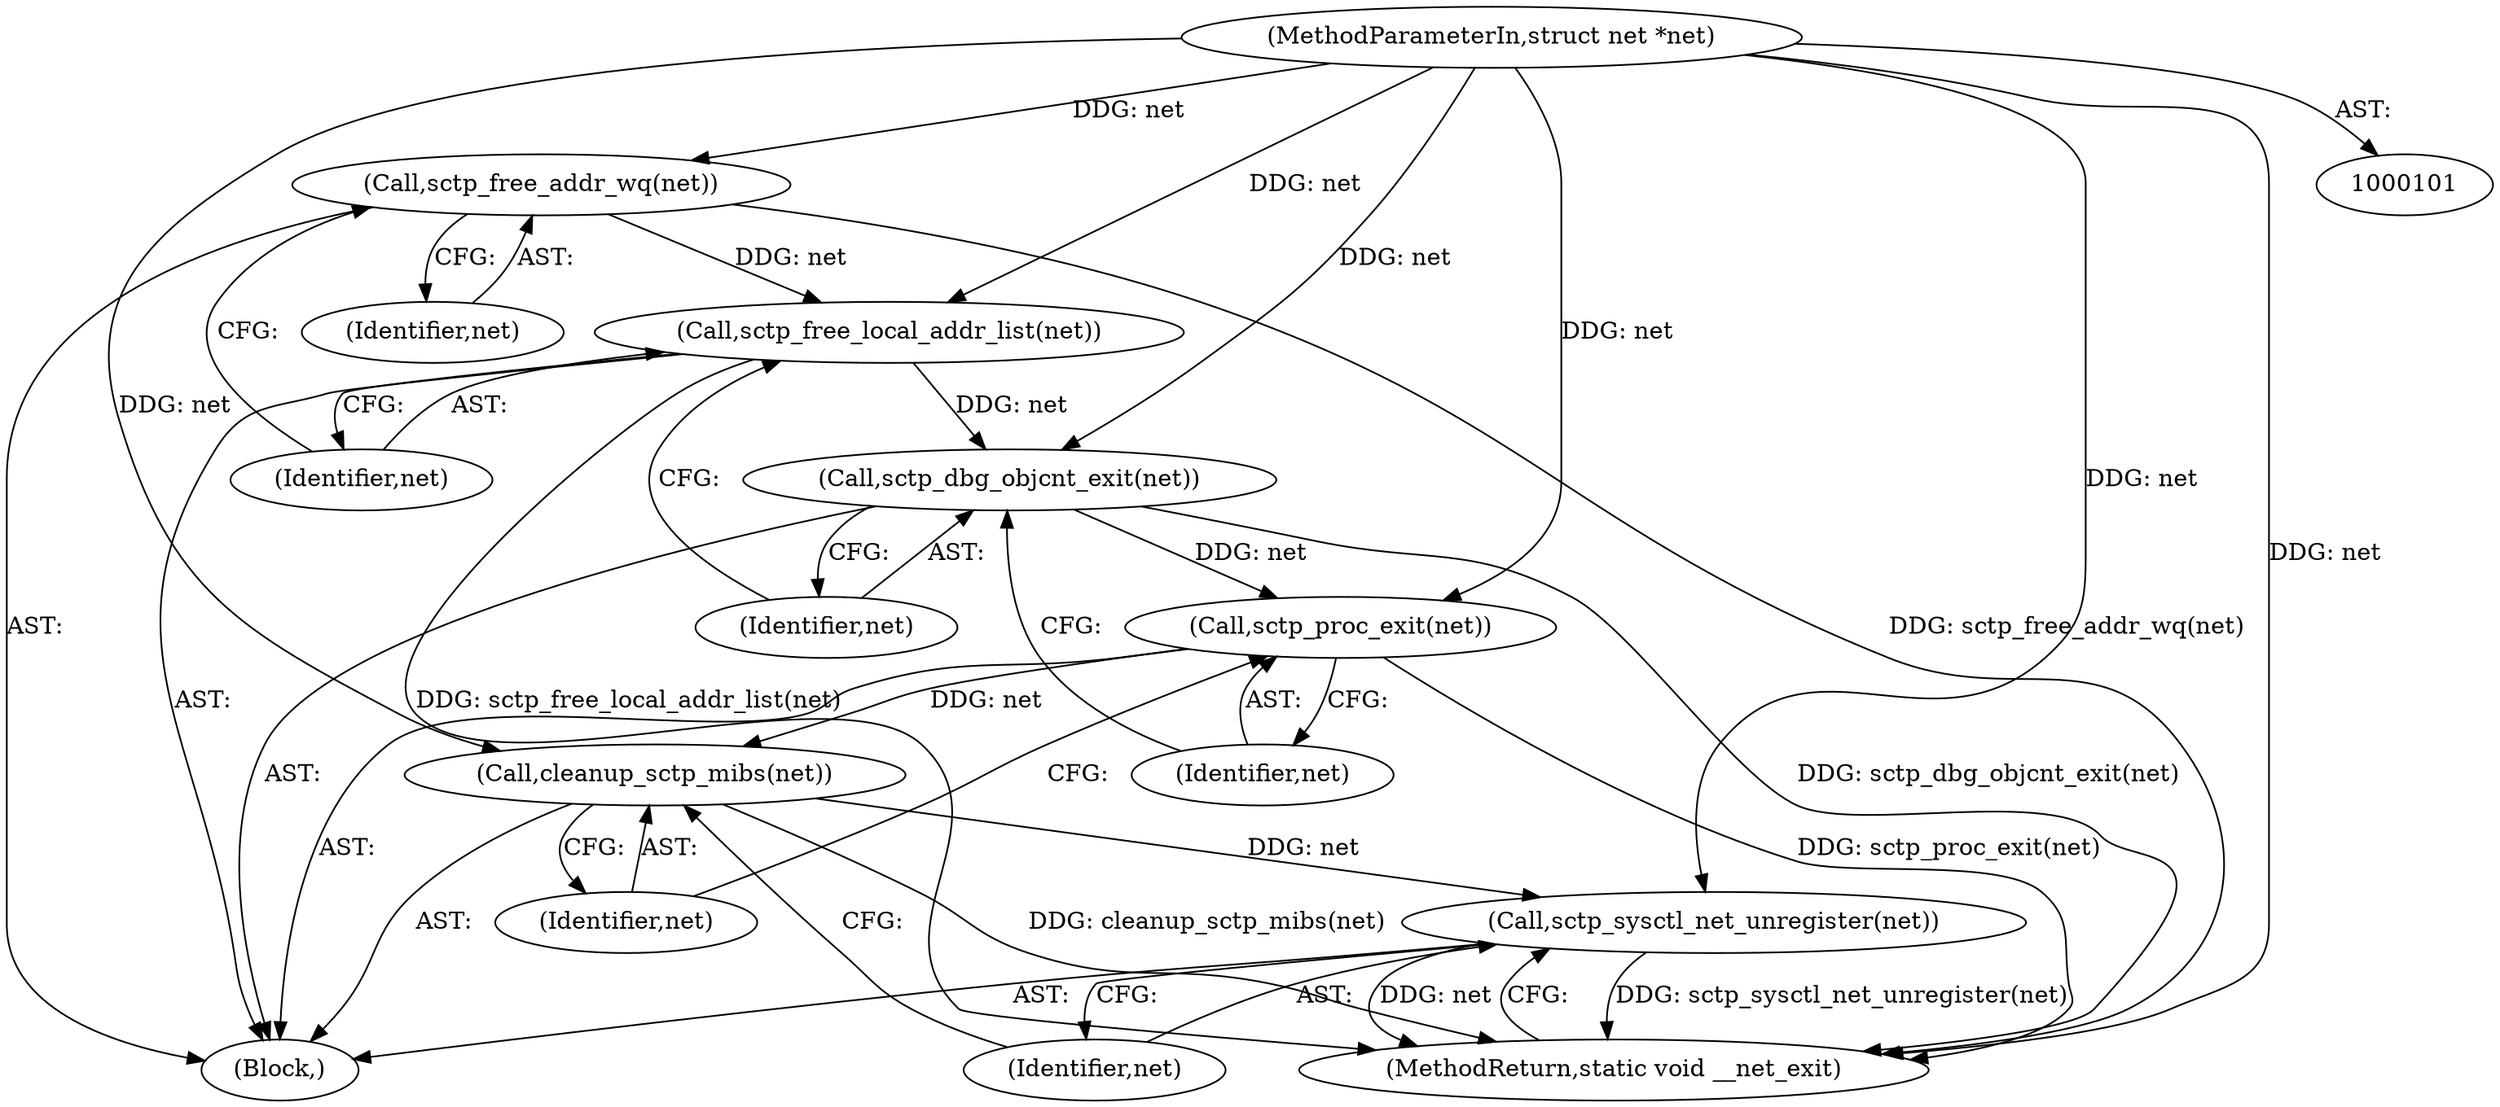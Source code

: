 digraph "0_linux_8e2d61e0aed2b7c4ecb35844fe07e0b2b762dee4_1@API" {
"1000104" [label="(Call,sctp_free_addr_wq(net))"];
"1000102" [label="(MethodParameterIn,struct net *net)"];
"1000106" [label="(Call,sctp_free_local_addr_list(net))"];
"1000108" [label="(Call,sctp_dbg_objcnt_exit(net))"];
"1000110" [label="(Call,sctp_proc_exit(net))"];
"1000112" [label="(Call,cleanup_sctp_mibs(net))"];
"1000114" [label="(Call,sctp_sysctl_net_unregister(net))"];
"1000108" [label="(Call,sctp_dbg_objcnt_exit(net))"];
"1000115" [label="(Identifier,net)"];
"1000103" [label="(Block,)"];
"1000116" [label="(MethodReturn,static void __net_exit)"];
"1000104" [label="(Call,sctp_free_addr_wq(net))"];
"1000110" [label="(Call,sctp_proc_exit(net))"];
"1000112" [label="(Call,cleanup_sctp_mibs(net))"];
"1000102" [label="(MethodParameterIn,struct net *net)"];
"1000114" [label="(Call,sctp_sysctl_net_unregister(net))"];
"1000109" [label="(Identifier,net)"];
"1000111" [label="(Identifier,net)"];
"1000113" [label="(Identifier,net)"];
"1000105" [label="(Identifier,net)"];
"1000106" [label="(Call,sctp_free_local_addr_list(net))"];
"1000107" [label="(Identifier,net)"];
"1000104" -> "1000103"  [label="AST: "];
"1000104" -> "1000105"  [label="CFG: "];
"1000105" -> "1000104"  [label="AST: "];
"1000107" -> "1000104"  [label="CFG: "];
"1000104" -> "1000116"  [label="DDG: sctp_free_addr_wq(net)"];
"1000102" -> "1000104"  [label="DDG: net"];
"1000104" -> "1000106"  [label="DDG: net"];
"1000102" -> "1000101"  [label="AST: "];
"1000102" -> "1000116"  [label="DDG: net"];
"1000102" -> "1000106"  [label="DDG: net"];
"1000102" -> "1000108"  [label="DDG: net"];
"1000102" -> "1000110"  [label="DDG: net"];
"1000102" -> "1000112"  [label="DDG: net"];
"1000102" -> "1000114"  [label="DDG: net"];
"1000106" -> "1000103"  [label="AST: "];
"1000106" -> "1000107"  [label="CFG: "];
"1000107" -> "1000106"  [label="AST: "];
"1000109" -> "1000106"  [label="CFG: "];
"1000106" -> "1000116"  [label="DDG: sctp_free_local_addr_list(net)"];
"1000106" -> "1000108"  [label="DDG: net"];
"1000108" -> "1000103"  [label="AST: "];
"1000108" -> "1000109"  [label="CFG: "];
"1000109" -> "1000108"  [label="AST: "];
"1000111" -> "1000108"  [label="CFG: "];
"1000108" -> "1000116"  [label="DDG: sctp_dbg_objcnt_exit(net)"];
"1000108" -> "1000110"  [label="DDG: net"];
"1000110" -> "1000103"  [label="AST: "];
"1000110" -> "1000111"  [label="CFG: "];
"1000111" -> "1000110"  [label="AST: "];
"1000113" -> "1000110"  [label="CFG: "];
"1000110" -> "1000116"  [label="DDG: sctp_proc_exit(net)"];
"1000110" -> "1000112"  [label="DDG: net"];
"1000112" -> "1000103"  [label="AST: "];
"1000112" -> "1000113"  [label="CFG: "];
"1000113" -> "1000112"  [label="AST: "];
"1000115" -> "1000112"  [label="CFG: "];
"1000112" -> "1000116"  [label="DDG: cleanup_sctp_mibs(net)"];
"1000112" -> "1000114"  [label="DDG: net"];
"1000114" -> "1000103"  [label="AST: "];
"1000114" -> "1000115"  [label="CFG: "];
"1000115" -> "1000114"  [label="AST: "];
"1000116" -> "1000114"  [label="CFG: "];
"1000114" -> "1000116"  [label="DDG: sctp_sysctl_net_unregister(net)"];
"1000114" -> "1000116"  [label="DDG: net"];
}
